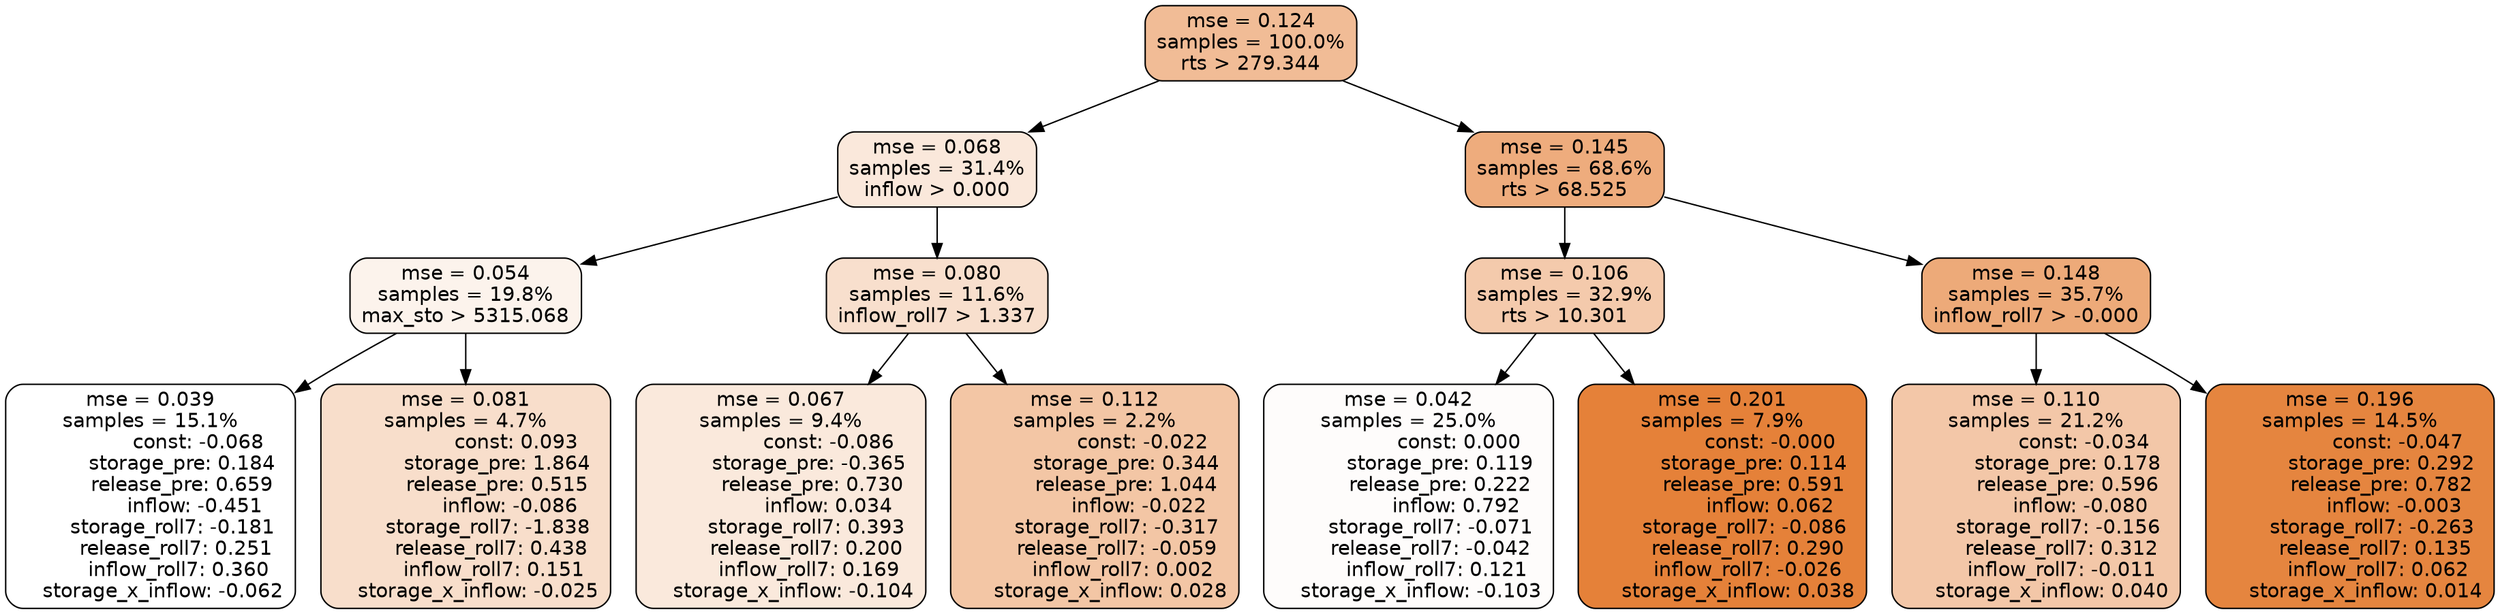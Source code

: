 digraph tree {
node [shape=rectangle, style="filled, rounded", color="black", fontname=helvetica] ;
edge [fontname=helvetica] ;
	"0" [label="mse = 0.124
samples = 100.0%
rts > 279.344", fillcolor="#f1bc96"]
	"8" [label="mse = 0.068
samples = 31.4%
inflow > 0.000", fillcolor="#fae8db"]
	"1" [label="mse = 0.145
samples = 68.6%
rts > 68.525", fillcolor="#eeac7d"]
	"9" [label="mse = 0.054
samples = 19.8%
max_sto > 5315.068", fillcolor="#fcf3ec"]
	"12" [label="mse = 0.080
samples = 11.6%
inflow_roll7 > 1.337", fillcolor="#f8dfcd"]
	"2" [label="mse = 0.106
samples = 32.9%
rts > 10.301", fillcolor="#f4caac"]
	"5" [label="mse = 0.148
samples = 35.7%
inflow_roll7 > -0.000", fillcolor="#edaa79"]
	"10" [label="mse = 0.039
samples = 15.1%
               const: -0.068
          storage_pre: 0.184
          release_pre: 0.659
              inflow: -0.451
       storage_roll7: -0.181
        release_roll7: 0.251
         inflow_roll7: 0.360
    storage_x_inflow: -0.062", fillcolor="#ffffff"]
	"11" [label="mse = 0.081
samples = 4.7%
                const: 0.093
          storage_pre: 1.864
          release_pre: 0.515
              inflow: -0.086
       storage_roll7: -1.838
        release_roll7: 0.438
         inflow_roll7: 0.151
    storage_x_inflow: -0.025", fillcolor="#f8decb"]
	"13" [label="mse = 0.067
samples = 9.4%
               const: -0.086
         storage_pre: -0.365
          release_pre: 0.730
               inflow: 0.034
        storage_roll7: 0.393
        release_roll7: 0.200
         inflow_roll7: 0.169
    storage_x_inflow: -0.104", fillcolor="#fae9dc"]
	"14" [label="mse = 0.112
samples = 2.2%
               const: -0.022
          storage_pre: 0.344
          release_pre: 1.044
              inflow: -0.022
       storage_roll7: -0.317
       release_roll7: -0.059
         inflow_roll7: 0.002
     storage_x_inflow: 0.028", fillcolor="#f3c6a5"]
	"3" [label="mse = 0.042
samples = 25.0%
                const: 0.000
          storage_pre: 0.119
          release_pre: 0.222
               inflow: 0.792
       storage_roll7: -0.071
       release_roll7: -0.042
         inflow_roll7: 0.121
    storage_x_inflow: -0.103", fillcolor="#fefcfb"]
	"4" [label="mse = 0.201
samples = 7.9%
               const: -0.000
          storage_pre: 0.114
          release_pre: 0.591
               inflow: 0.062
       storage_roll7: -0.086
        release_roll7: 0.290
        inflow_roll7: -0.026
     storage_x_inflow: 0.038", fillcolor="#e58139"]
	"6" [label="mse = 0.110
samples = 21.2%
               const: -0.034
          storage_pre: 0.178
          release_pre: 0.596
              inflow: -0.080
       storage_roll7: -0.156
        release_roll7: 0.312
        inflow_roll7: -0.011
     storage_x_inflow: 0.040", fillcolor="#f3c7a8"]
	"7" [label="mse = 0.196
samples = 14.5%
               const: -0.047
          storage_pre: 0.292
          release_pre: 0.782
              inflow: -0.003
       storage_roll7: -0.263
        release_roll7: 0.135
         inflow_roll7: 0.062
     storage_x_inflow: 0.014", fillcolor="#e5853f"]

	"0" -> "1"
	"0" -> "8"
	"8" -> "9"
	"8" -> "12"
	"1" -> "2"
	"1" -> "5"
	"9" -> "10"
	"9" -> "11"
	"12" -> "13"
	"12" -> "14"
	"2" -> "3"
	"2" -> "4"
	"5" -> "6"
	"5" -> "7"
}
